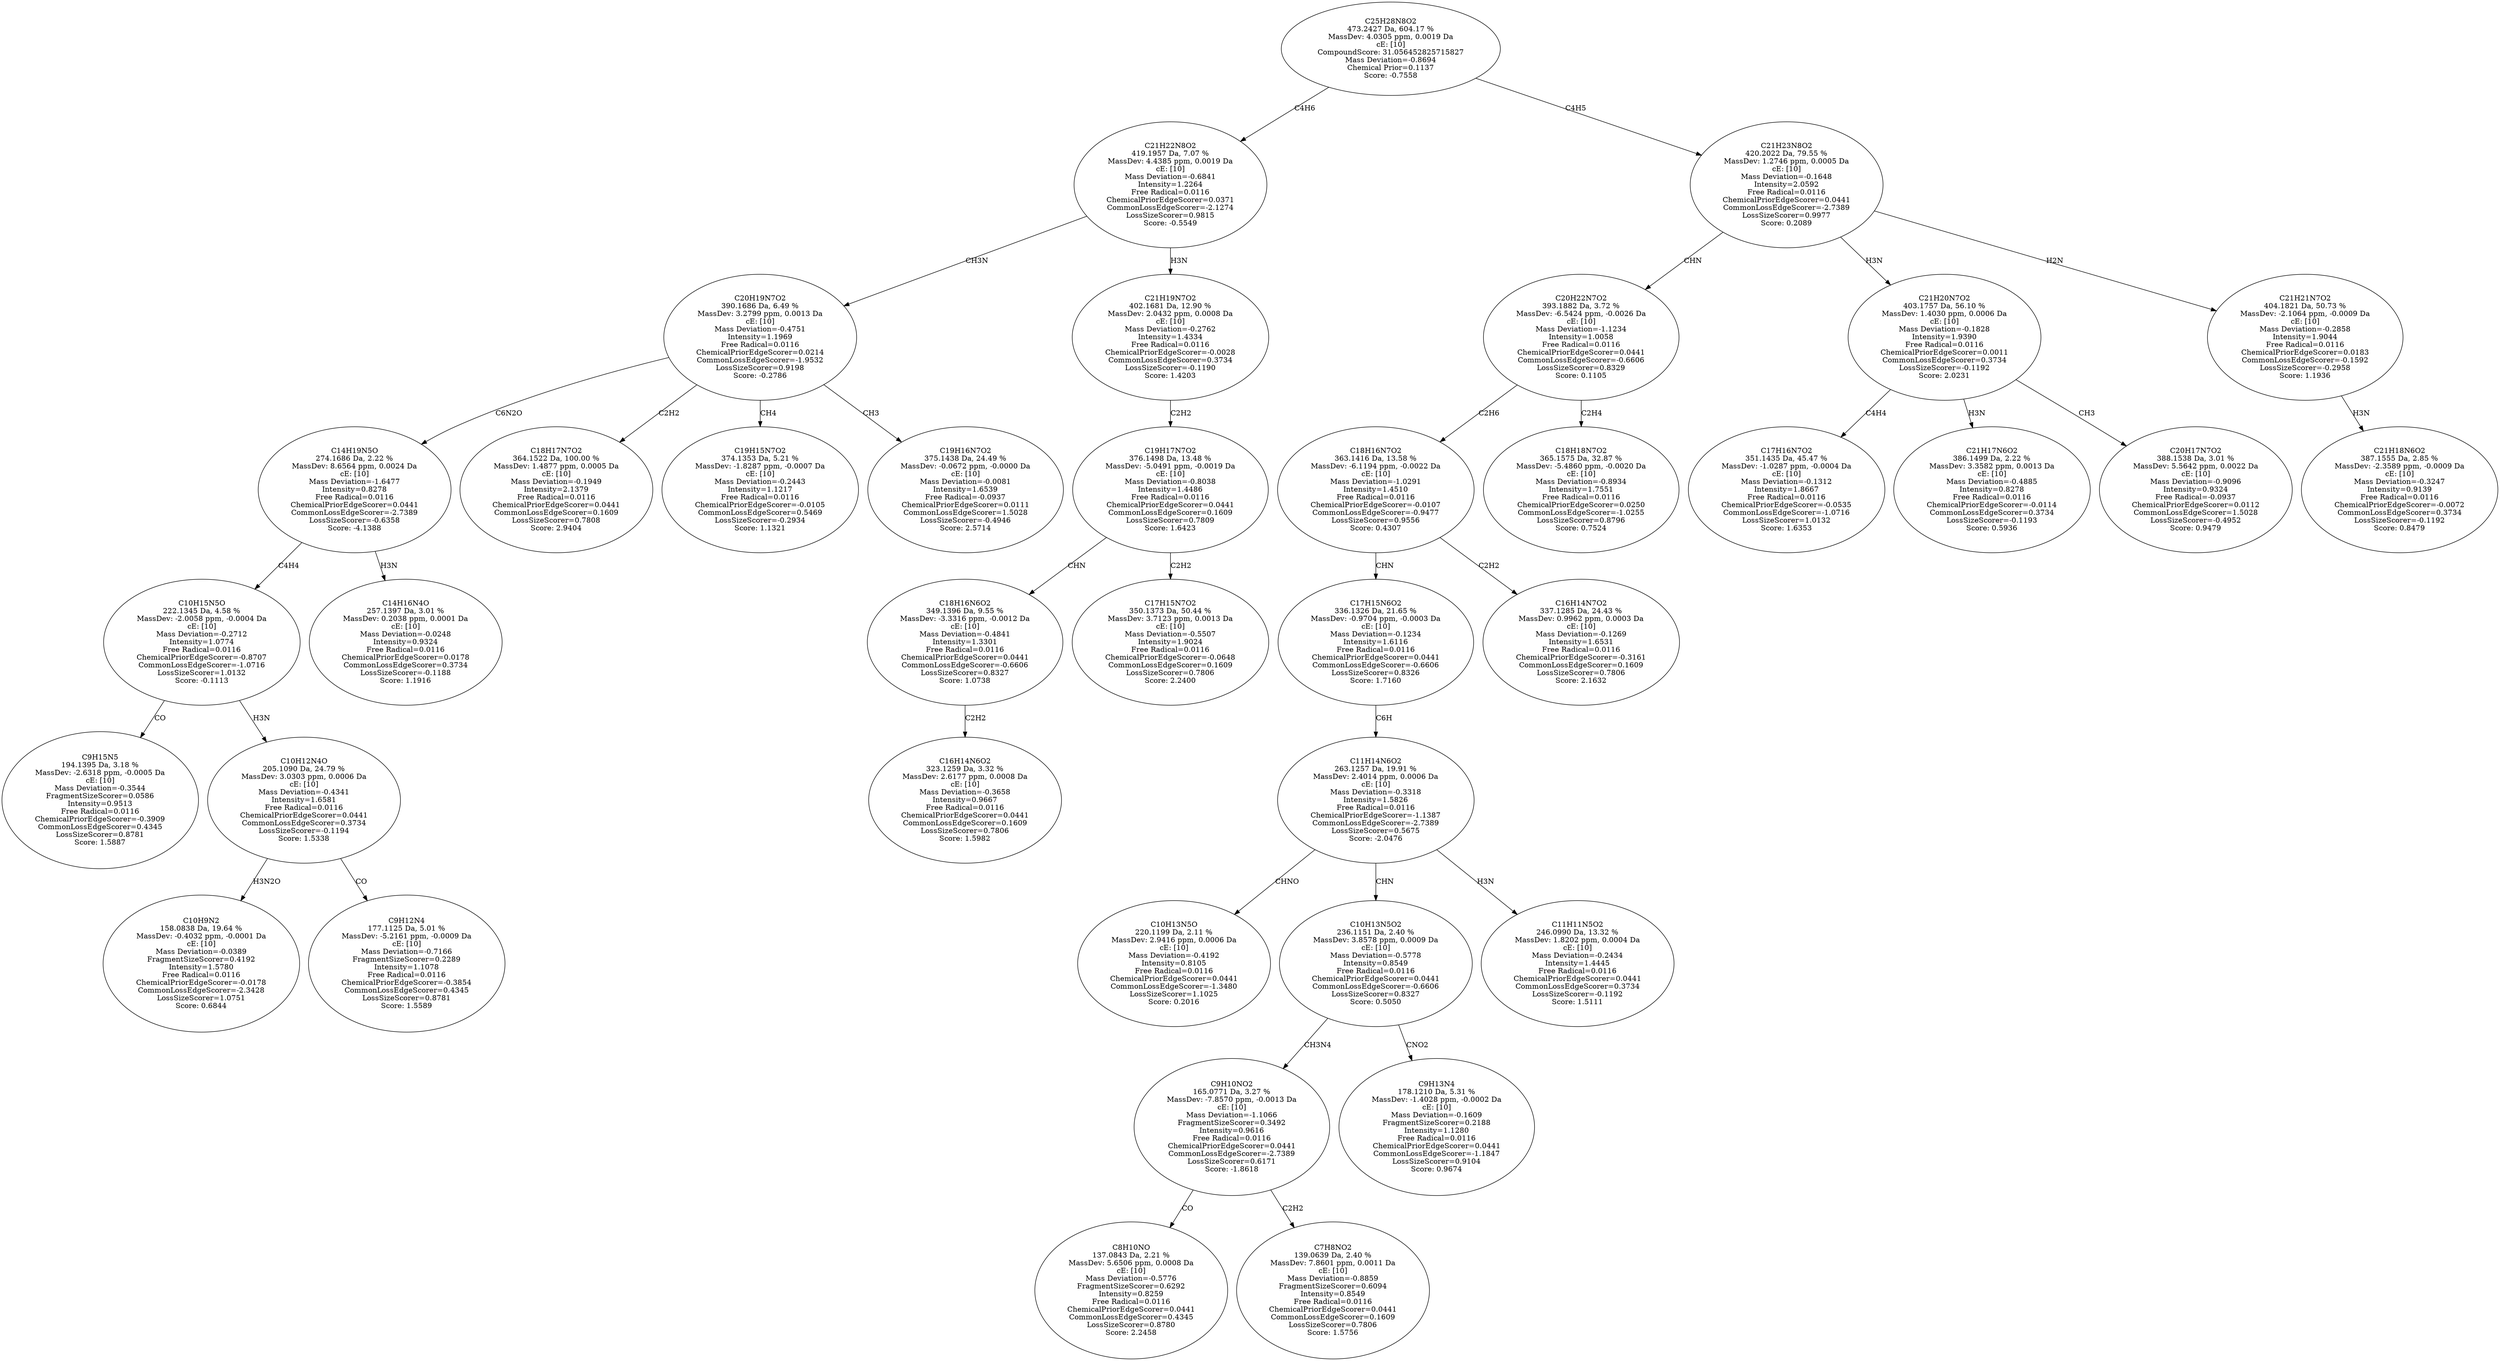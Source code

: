 strict digraph {
v1 [label="C9H15N5\n194.1395 Da, 3.18 %\nMassDev: -2.6318 ppm, -0.0005 Da\ncE: [10]\nMass Deviation=-0.3544\nFragmentSizeScorer=0.0586\nIntensity=0.9513\nFree Radical=0.0116\nChemicalPriorEdgeScorer=-0.3909\nCommonLossEdgeScorer=0.4345\nLossSizeScorer=0.8781\nScore: 1.5887"];
v2 [label="C10H9N2\n158.0838 Da, 19.64 %\nMassDev: -0.4032 ppm, -0.0001 Da\ncE: [10]\nMass Deviation=-0.0389\nFragmentSizeScorer=0.4192\nIntensity=1.5780\nFree Radical=0.0116\nChemicalPriorEdgeScorer=-0.0178\nCommonLossEdgeScorer=-2.3428\nLossSizeScorer=1.0751\nScore: 0.6844"];
v3 [label="C9H12N4\n177.1125 Da, 5.01 %\nMassDev: -5.2161 ppm, -0.0009 Da\ncE: [10]\nMass Deviation=-0.7166\nFragmentSizeScorer=0.2289\nIntensity=1.1078\nFree Radical=0.0116\nChemicalPriorEdgeScorer=-0.3854\nCommonLossEdgeScorer=0.4345\nLossSizeScorer=0.8781\nScore: 1.5589"];
v4 [label="C10H12N4O\n205.1090 Da, 24.79 %\nMassDev: 3.0303 ppm, 0.0006 Da\ncE: [10]\nMass Deviation=-0.4341\nIntensity=1.6581\nFree Radical=0.0116\nChemicalPriorEdgeScorer=0.0441\nCommonLossEdgeScorer=0.3734\nLossSizeScorer=-0.1194\nScore: 1.5338"];
v5 [label="C10H15N5O\n222.1345 Da, 4.58 %\nMassDev: -2.0058 ppm, -0.0004 Da\ncE: [10]\nMass Deviation=-0.2712\nIntensity=1.0774\nFree Radical=0.0116\nChemicalPriorEdgeScorer=-0.8707\nCommonLossEdgeScorer=-1.0716\nLossSizeScorer=1.0132\nScore: -0.1113"];
v6 [label="C14H16N4O\n257.1397 Da, 3.01 %\nMassDev: 0.2038 ppm, 0.0001 Da\ncE: [10]\nMass Deviation=-0.0248\nIntensity=0.9324\nFree Radical=0.0116\nChemicalPriorEdgeScorer=0.0178\nCommonLossEdgeScorer=0.3734\nLossSizeScorer=-0.1188\nScore: 1.1916"];
v7 [label="C14H19N5O\n274.1686 Da, 2.22 %\nMassDev: 8.6564 ppm, 0.0024 Da\ncE: [10]\nMass Deviation=-1.6477\nIntensity=0.8278\nFree Radical=0.0116\nChemicalPriorEdgeScorer=0.0441\nCommonLossEdgeScorer=-2.7389\nLossSizeScorer=-0.6358\nScore: -4.1388"];
v8 [label="C18H17N7O2\n364.1522 Da, 100.00 %\nMassDev: 1.4877 ppm, 0.0005 Da\ncE: [10]\nMass Deviation=-0.1949\nIntensity=2.1379\nFree Radical=0.0116\nChemicalPriorEdgeScorer=0.0441\nCommonLossEdgeScorer=0.1609\nLossSizeScorer=0.7808\nScore: 2.9404"];
v9 [label="C19H15N7O2\n374.1353 Da, 5.21 %\nMassDev: -1.8287 ppm, -0.0007 Da\ncE: [10]\nMass Deviation=-0.2443\nIntensity=1.1217\nFree Radical=0.0116\nChemicalPriorEdgeScorer=-0.0105\nCommonLossEdgeScorer=0.5469\nLossSizeScorer=-0.2934\nScore: 1.1321"];
v10 [label="C19H16N7O2\n375.1438 Da, 24.49 %\nMassDev: -0.0672 ppm, -0.0000 Da\ncE: [10]\nMass Deviation=-0.0081\nIntensity=1.6539\nFree Radical=-0.0937\nChemicalPriorEdgeScorer=0.0111\nCommonLossEdgeScorer=1.5028\nLossSizeScorer=-0.4946\nScore: 2.5714"];
v11 [label="C20H19N7O2\n390.1686 Da, 6.49 %\nMassDev: 3.2799 ppm, 0.0013 Da\ncE: [10]\nMass Deviation=-0.4751\nIntensity=1.1969\nFree Radical=0.0116\nChemicalPriorEdgeScorer=0.0214\nCommonLossEdgeScorer=-1.9532\nLossSizeScorer=0.9198\nScore: -0.2786"];
v12 [label="C16H14N6O2\n323.1259 Da, 3.32 %\nMassDev: 2.6177 ppm, 0.0008 Da\ncE: [10]\nMass Deviation=-0.3658\nIntensity=0.9667\nFree Radical=0.0116\nChemicalPriorEdgeScorer=0.0441\nCommonLossEdgeScorer=0.1609\nLossSizeScorer=0.7806\nScore: 1.5982"];
v13 [label="C18H16N6O2\n349.1396 Da, 9.55 %\nMassDev: -3.3316 ppm, -0.0012 Da\ncE: [10]\nMass Deviation=-0.4841\nIntensity=1.3301\nFree Radical=0.0116\nChemicalPriorEdgeScorer=0.0441\nCommonLossEdgeScorer=-0.6606\nLossSizeScorer=0.8327\nScore: 1.0738"];
v14 [label="C17H15N7O2\n350.1373 Da, 50.44 %\nMassDev: 3.7123 ppm, 0.0013 Da\ncE: [10]\nMass Deviation=-0.5507\nIntensity=1.9024\nFree Radical=0.0116\nChemicalPriorEdgeScorer=-0.0648\nCommonLossEdgeScorer=0.1609\nLossSizeScorer=0.7806\nScore: 2.2400"];
v15 [label="C19H17N7O2\n376.1498 Da, 13.48 %\nMassDev: -5.0491 ppm, -0.0019 Da\ncE: [10]\nMass Deviation=-0.8038\nIntensity=1.4486\nFree Radical=0.0116\nChemicalPriorEdgeScorer=0.0441\nCommonLossEdgeScorer=0.1609\nLossSizeScorer=0.7809\nScore: 1.6423"];
v16 [label="C21H19N7O2\n402.1681 Da, 12.90 %\nMassDev: 2.0432 ppm, 0.0008 Da\ncE: [10]\nMass Deviation=-0.2762\nIntensity=1.4334\nFree Radical=0.0116\nChemicalPriorEdgeScorer=-0.0028\nCommonLossEdgeScorer=0.3734\nLossSizeScorer=-0.1190\nScore: 1.4203"];
v17 [label="C21H22N8O2\n419.1957 Da, 7.07 %\nMassDev: 4.4385 ppm, 0.0019 Da\ncE: [10]\nMass Deviation=-0.6841\nIntensity=1.2264\nFree Radical=0.0116\nChemicalPriorEdgeScorer=0.0371\nCommonLossEdgeScorer=-2.1274\nLossSizeScorer=0.9815\nScore: -0.5549"];
v18 [label="C10H13N5O\n220.1199 Da, 2.11 %\nMassDev: 2.9416 ppm, 0.0006 Da\ncE: [10]\nMass Deviation=-0.4192\nIntensity=0.8105\nFree Radical=0.0116\nChemicalPriorEdgeScorer=0.0441\nCommonLossEdgeScorer=-1.3480\nLossSizeScorer=1.1025\nScore: 0.2016"];
v19 [label="C8H10NO\n137.0843 Da, 2.21 %\nMassDev: 5.6506 ppm, 0.0008 Da\ncE: [10]\nMass Deviation=-0.5776\nFragmentSizeScorer=0.6292\nIntensity=0.8259\nFree Radical=0.0116\nChemicalPriorEdgeScorer=0.0441\nCommonLossEdgeScorer=0.4345\nLossSizeScorer=0.8780\nScore: 2.2458"];
v20 [label="C7H8NO2\n139.0639 Da, 2.40 %\nMassDev: 7.8601 ppm, 0.0011 Da\ncE: [10]\nMass Deviation=-0.8859\nFragmentSizeScorer=0.6094\nIntensity=0.8549\nFree Radical=0.0116\nChemicalPriorEdgeScorer=0.0441\nCommonLossEdgeScorer=0.1609\nLossSizeScorer=0.7806\nScore: 1.5756"];
v21 [label="C9H10NO2\n165.0771 Da, 3.27 %\nMassDev: -7.8570 ppm, -0.0013 Da\ncE: [10]\nMass Deviation=-1.1066\nFragmentSizeScorer=0.3492\nIntensity=0.9616\nFree Radical=0.0116\nChemicalPriorEdgeScorer=0.0441\nCommonLossEdgeScorer=-2.7389\nLossSizeScorer=0.6171\nScore: -1.8618"];
v22 [label="C9H13N4\n178.1210 Da, 5.31 %\nMassDev: -1.4028 ppm, -0.0002 Da\ncE: [10]\nMass Deviation=-0.1609\nFragmentSizeScorer=0.2188\nIntensity=1.1280\nFree Radical=0.0116\nChemicalPriorEdgeScorer=0.0441\nCommonLossEdgeScorer=-1.1847\nLossSizeScorer=0.9104\nScore: 0.9674"];
v23 [label="C10H13N5O2\n236.1151 Da, 2.40 %\nMassDev: 3.8578 ppm, 0.0009 Da\ncE: [10]\nMass Deviation=-0.5778\nIntensity=0.8549\nFree Radical=0.0116\nChemicalPriorEdgeScorer=0.0441\nCommonLossEdgeScorer=-0.6606\nLossSizeScorer=0.8327\nScore: 0.5050"];
v24 [label="C11H11N5O2\n246.0990 Da, 13.32 %\nMassDev: 1.8202 ppm, 0.0004 Da\ncE: [10]\nMass Deviation=-0.2434\nIntensity=1.4445\nFree Radical=0.0116\nChemicalPriorEdgeScorer=0.0441\nCommonLossEdgeScorer=0.3734\nLossSizeScorer=-0.1192\nScore: 1.5111"];
v25 [label="C11H14N6O2\n263.1257 Da, 19.91 %\nMassDev: 2.4014 ppm, 0.0006 Da\ncE: [10]\nMass Deviation=-0.3318\nIntensity=1.5826\nFree Radical=0.0116\nChemicalPriorEdgeScorer=-1.1387\nCommonLossEdgeScorer=-2.7389\nLossSizeScorer=0.5675\nScore: -2.0476"];
v26 [label="C17H15N6O2\n336.1326 Da, 21.65 %\nMassDev: -0.9704 ppm, -0.0003 Da\ncE: [10]\nMass Deviation=-0.1234\nIntensity=1.6116\nFree Radical=0.0116\nChemicalPriorEdgeScorer=0.0441\nCommonLossEdgeScorer=-0.6606\nLossSizeScorer=0.8326\nScore: 1.7160"];
v27 [label="C16H14N7O2\n337.1285 Da, 24.43 %\nMassDev: 0.9962 ppm, 0.0003 Da\ncE: [10]\nMass Deviation=-0.1269\nIntensity=1.6531\nFree Radical=0.0116\nChemicalPriorEdgeScorer=-0.3161\nCommonLossEdgeScorer=0.1609\nLossSizeScorer=0.7806\nScore: 2.1632"];
v28 [label="C18H16N7O2\n363.1416 Da, 13.58 %\nMassDev: -6.1194 ppm, -0.0022 Da\ncE: [10]\nMass Deviation=-1.0291\nIntensity=1.4510\nFree Radical=0.0116\nChemicalPriorEdgeScorer=-0.0107\nCommonLossEdgeScorer=-0.9477\nLossSizeScorer=0.9556\nScore: 0.4307"];
v29 [label="C18H18N7O2\n365.1575 Da, 32.87 %\nMassDev: -5.4860 ppm, -0.0020 Da\ncE: [10]\nMass Deviation=-0.8934\nIntensity=1.7551\nFree Radical=0.0116\nChemicalPriorEdgeScorer=0.0250\nCommonLossEdgeScorer=-1.0255\nLossSizeScorer=0.8796\nScore: 0.7524"];
v30 [label="C20H22N7O2\n393.1882 Da, 3.72 %\nMassDev: -6.5424 ppm, -0.0026 Da\ncE: [10]\nMass Deviation=-1.1234\nIntensity=1.0058\nFree Radical=0.0116\nChemicalPriorEdgeScorer=0.0441\nCommonLossEdgeScorer=-0.6606\nLossSizeScorer=0.8329\nScore: 0.1105"];
v31 [label="C17H16N7O2\n351.1435 Da, 45.47 %\nMassDev: -1.0287 ppm, -0.0004 Da\ncE: [10]\nMass Deviation=-0.1312\nIntensity=1.8667\nFree Radical=0.0116\nChemicalPriorEdgeScorer=-0.0535\nCommonLossEdgeScorer=-1.0716\nLossSizeScorer=1.0132\nScore: 1.6353"];
v32 [label="C21H17N6O2\n386.1499 Da, 2.22 %\nMassDev: 3.3582 ppm, 0.0013 Da\ncE: [10]\nMass Deviation=-0.4885\nIntensity=0.8278\nFree Radical=0.0116\nChemicalPriorEdgeScorer=-0.0114\nCommonLossEdgeScorer=0.3734\nLossSizeScorer=-0.1193\nScore: 0.5936"];
v33 [label="C20H17N7O2\n388.1538 Da, 3.01 %\nMassDev: 5.5642 ppm, 0.0022 Da\ncE: [10]\nMass Deviation=-0.9096\nIntensity=0.9324\nFree Radical=-0.0937\nChemicalPriorEdgeScorer=0.0112\nCommonLossEdgeScorer=1.5028\nLossSizeScorer=-0.4952\nScore: 0.9479"];
v34 [label="C21H20N7O2\n403.1757 Da, 56.10 %\nMassDev: 1.4030 ppm, 0.0006 Da\ncE: [10]\nMass Deviation=-0.1828\nIntensity=1.9390\nFree Radical=0.0116\nChemicalPriorEdgeScorer=0.0011\nCommonLossEdgeScorer=0.3734\nLossSizeScorer=-0.1192\nScore: 2.0231"];
v35 [label="C21H18N6O2\n387.1555 Da, 2.85 %\nMassDev: -2.3589 ppm, -0.0009 Da\ncE: [10]\nMass Deviation=-0.3247\nIntensity=0.9139\nFree Radical=0.0116\nChemicalPriorEdgeScorer=-0.0072\nCommonLossEdgeScorer=0.3734\nLossSizeScorer=-0.1192\nScore: 0.8479"];
v36 [label="C21H21N7O2\n404.1821 Da, 50.73 %\nMassDev: -2.1064 ppm, -0.0009 Da\ncE: [10]\nMass Deviation=-0.2858\nIntensity=1.9044\nFree Radical=0.0116\nChemicalPriorEdgeScorer=0.0183\nCommonLossEdgeScorer=-0.1592\nLossSizeScorer=-0.2958\nScore: 1.1936"];
v37 [label="C21H23N8O2\n420.2022 Da, 79.55 %\nMassDev: 1.2746 ppm, 0.0005 Da\ncE: [10]\nMass Deviation=-0.1648\nIntensity=2.0592\nFree Radical=0.0116\nChemicalPriorEdgeScorer=0.0441\nCommonLossEdgeScorer=-2.7389\nLossSizeScorer=0.9977\nScore: 0.2089"];
v38 [label="C25H28N8O2\n473.2427 Da, 604.17 %\nMassDev: 4.0305 ppm, 0.0019 Da\ncE: [10]\nCompoundScore: 31.056452825715827\nMass Deviation=-0.8694\nChemical Prior=0.1137\nScore: -0.7558"];
v5 -> v1 [label="CO"];
v4 -> v2 [label="H3N2O"];
v4 -> v3 [label="CO"];
v5 -> v4 [label="H3N"];
v7 -> v5 [label="C4H4"];
v7 -> v6 [label="H3N"];
v11 -> v7 [label="C6N2O"];
v11 -> v8 [label="C2H2"];
v11 -> v9 [label="CH4"];
v11 -> v10 [label="CH3"];
v17 -> v11 [label="CH3N"];
v13 -> v12 [label="C2H2"];
v15 -> v13 [label="CHN"];
v15 -> v14 [label="C2H2"];
v16 -> v15 [label="C2H2"];
v17 -> v16 [label="H3N"];
v38 -> v17 [label="C4H6"];
v25 -> v18 [label="CHNO"];
v21 -> v19 [label="CO"];
v21 -> v20 [label="C2H2"];
v23 -> v21 [label="CH3N4"];
v23 -> v22 [label="CNO2"];
v25 -> v23 [label="CHN"];
v25 -> v24 [label="H3N"];
v26 -> v25 [label="C6H"];
v28 -> v26 [label="CHN"];
v28 -> v27 [label="C2H2"];
v30 -> v28 [label="C2H6"];
v30 -> v29 [label="C2H4"];
v37 -> v30 [label="CHN"];
v34 -> v31 [label="C4H4"];
v34 -> v32 [label="H3N"];
v34 -> v33 [label="CH3"];
v37 -> v34 [label="H3N"];
v36 -> v35 [label="H3N"];
v37 -> v36 [label="H2N"];
v38 -> v37 [label="C4H5"];
}